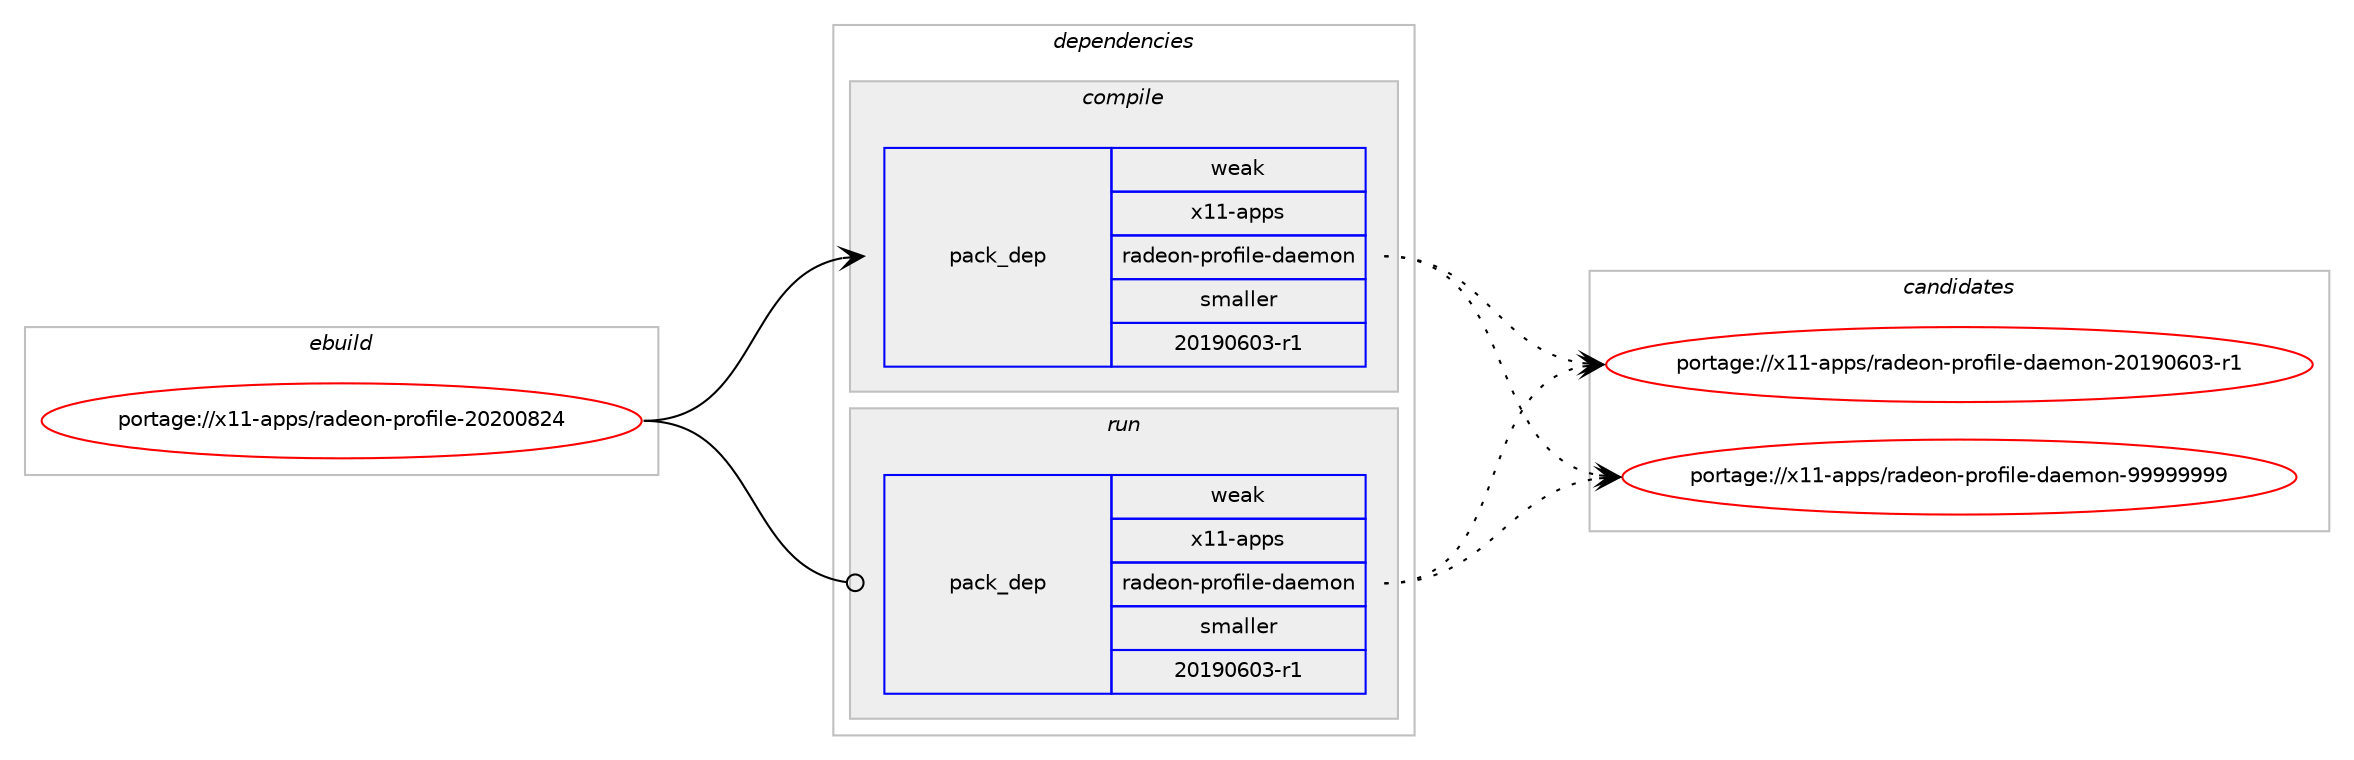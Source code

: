 digraph prolog {

# *************
# Graph options
# *************

newrank=true;
concentrate=true;
compound=true;
graph [rankdir=LR,fontname=Helvetica,fontsize=10,ranksep=1.5];#, ranksep=2.5, nodesep=0.2];
edge  [arrowhead=vee];
node  [fontname=Helvetica,fontsize=10];

# **********
# The ebuild
# **********

subgraph cluster_leftcol {
color=gray;
rank=same;
label=<<i>ebuild</i>>;
id [label="portage://x11-apps/radeon-profile-20200824", color=red, width=4, href="../x11-apps/radeon-profile-20200824.svg"];
}

# ****************
# The dependencies
# ****************

subgraph cluster_midcol {
color=gray;
label=<<i>dependencies</i>>;
subgraph cluster_compile {
fillcolor="#eeeeee";
style=filled;
label=<<i>compile</i>>;
# *** BEGIN UNKNOWN DEPENDENCY TYPE (TODO) ***
# id -> package_dependency(portage://x11-apps/radeon-profile-20200824,install,no,dev-qt,qtcharts,none,[,,],[slot(5)],[])
# *** END UNKNOWN DEPENDENCY TYPE (TODO) ***

# *** BEGIN UNKNOWN DEPENDENCY TYPE (TODO) ***
# id -> package_dependency(portage://x11-apps/radeon-profile-20200824,install,no,dev-qt,qtconcurrent,none,[,,],[slot(5)],[])
# *** END UNKNOWN DEPENDENCY TYPE (TODO) ***

# *** BEGIN UNKNOWN DEPENDENCY TYPE (TODO) ***
# id -> package_dependency(portage://x11-apps/radeon-profile-20200824,install,no,dev-qt,qtcore,none,[,,],[slot(5)],[])
# *** END UNKNOWN DEPENDENCY TYPE (TODO) ***

# *** BEGIN UNKNOWN DEPENDENCY TYPE (TODO) ***
# id -> package_dependency(portage://x11-apps/radeon-profile-20200824,install,no,dev-qt,qtgui,none,[,,],[slot(5)],[])
# *** END UNKNOWN DEPENDENCY TYPE (TODO) ***

# *** BEGIN UNKNOWN DEPENDENCY TYPE (TODO) ***
# id -> package_dependency(portage://x11-apps/radeon-profile-20200824,install,no,dev-qt,qtnetwork,none,[,,],[slot(5)],[])
# *** END UNKNOWN DEPENDENCY TYPE (TODO) ***

# *** BEGIN UNKNOWN DEPENDENCY TYPE (TODO) ***
# id -> package_dependency(portage://x11-apps/radeon-profile-20200824,install,no,dev-qt,qtwidgets,none,[,,],[slot(5)],[])
# *** END UNKNOWN DEPENDENCY TYPE (TODO) ***

# *** BEGIN UNKNOWN DEPENDENCY TYPE (TODO) ***
# id -> package_dependency(portage://x11-apps/radeon-profile-20200824,install,no,media-libs,mesa,none,[,,],[],[use(enable(X),positive)])
# *** END UNKNOWN DEPENDENCY TYPE (TODO) ***

# *** BEGIN UNKNOWN DEPENDENCY TYPE (TODO) ***
# id -> package_dependency(portage://x11-apps/radeon-profile-20200824,install,no,x11-libs,libX11,none,[,,],[],[])
# *** END UNKNOWN DEPENDENCY TYPE (TODO) ***

# *** BEGIN UNKNOWN DEPENDENCY TYPE (TODO) ***
# id -> package_dependency(portage://x11-apps/radeon-profile-20200824,install,no,x11-libs,libXrandr,none,[,,],[],[])
# *** END UNKNOWN DEPENDENCY TYPE (TODO) ***

# *** BEGIN UNKNOWN DEPENDENCY TYPE (TODO) ***
# id -> package_dependency(portage://x11-apps/radeon-profile-20200824,install,no,x11-libs,libdrm,none,[,,],[],[])
# *** END UNKNOWN DEPENDENCY TYPE (TODO) ***

subgraph pack105737 {
dependency227433 [label=<<TABLE BORDER="0" CELLBORDER="1" CELLSPACING="0" CELLPADDING="4" WIDTH="220"><TR><TD ROWSPAN="6" CELLPADDING="30">pack_dep</TD></TR><TR><TD WIDTH="110">weak</TD></TR><TR><TD>x11-apps</TD></TR><TR><TD>radeon-profile-daemon</TD></TR><TR><TD>smaller</TD></TR><TR><TD>20190603-r1</TD></TR></TABLE>>, shape=none, color=blue];
}
id:e -> dependency227433:w [weight=20,style="solid",arrowhead="vee"];
}
subgraph cluster_compileandrun {
fillcolor="#eeeeee";
style=filled;
label=<<i>compile and run</i>>;
}
subgraph cluster_run {
fillcolor="#eeeeee";
style=filled;
label=<<i>run</i>>;
# *** BEGIN UNKNOWN DEPENDENCY TYPE (TODO) ***
# id -> package_dependency(portage://x11-apps/radeon-profile-20200824,run,no,dev-qt,qtcharts,none,[,,],[slot(5)],[])
# *** END UNKNOWN DEPENDENCY TYPE (TODO) ***

# *** BEGIN UNKNOWN DEPENDENCY TYPE (TODO) ***
# id -> package_dependency(portage://x11-apps/radeon-profile-20200824,run,no,dev-qt,qtcore,none,[,,],[slot(5)],[])
# *** END UNKNOWN DEPENDENCY TYPE (TODO) ***

# *** BEGIN UNKNOWN DEPENDENCY TYPE (TODO) ***
# id -> package_dependency(portage://x11-apps/radeon-profile-20200824,run,no,dev-qt,qtgui,none,[,,],[slot(5)],[])
# *** END UNKNOWN DEPENDENCY TYPE (TODO) ***

# *** BEGIN UNKNOWN DEPENDENCY TYPE (TODO) ***
# id -> package_dependency(portage://x11-apps/radeon-profile-20200824,run,no,dev-qt,qtnetwork,none,[,,],[slot(5)],[])
# *** END UNKNOWN DEPENDENCY TYPE (TODO) ***

# *** BEGIN UNKNOWN DEPENDENCY TYPE (TODO) ***
# id -> package_dependency(portage://x11-apps/radeon-profile-20200824,run,no,dev-qt,qtwidgets,none,[,,],[slot(5)],[])
# *** END UNKNOWN DEPENDENCY TYPE (TODO) ***

# *** BEGIN UNKNOWN DEPENDENCY TYPE (TODO) ***
# id -> package_dependency(portage://x11-apps/radeon-profile-20200824,run,no,x11-libs,libX11,none,[,,],[],[])
# *** END UNKNOWN DEPENDENCY TYPE (TODO) ***

# *** BEGIN UNKNOWN DEPENDENCY TYPE (TODO) ***
# id -> package_dependency(portage://x11-apps/radeon-profile-20200824,run,no,x11-libs,libXrandr,none,[,,],[],[])
# *** END UNKNOWN DEPENDENCY TYPE (TODO) ***

subgraph pack105738 {
dependency227434 [label=<<TABLE BORDER="0" CELLBORDER="1" CELLSPACING="0" CELLPADDING="4" WIDTH="220"><TR><TD ROWSPAN="6" CELLPADDING="30">pack_dep</TD></TR><TR><TD WIDTH="110">weak</TD></TR><TR><TD>x11-apps</TD></TR><TR><TD>radeon-profile-daemon</TD></TR><TR><TD>smaller</TD></TR><TR><TD>20190603-r1</TD></TR></TABLE>>, shape=none, color=blue];
}
id:e -> dependency227434:w [weight=20,style="solid",arrowhead="odot"];
}
}

# **************
# The candidates
# **************

subgraph cluster_choices {
rank=same;
color=gray;
label=<<i>candidates</i>>;

subgraph choice105737 {
color=black;
nodesep=1;
choice1204949459711211211547114971001011111104511211411110210510810145100971011091111104550484957485448514511449 [label="portage://x11-apps/radeon-profile-daemon-20190603-r1", color=red, width=4,href="../x11-apps/radeon-profile-daemon-20190603-r1.svg"];
choice120494945971121121154711497100101111110451121141111021051081014510097101109111110455757575757575757 [label="portage://x11-apps/radeon-profile-daemon-99999999", color=red, width=4,href="../x11-apps/radeon-profile-daemon-99999999.svg"];
dependency227433:e -> choice1204949459711211211547114971001011111104511211411110210510810145100971011091111104550484957485448514511449:w [style=dotted,weight="100"];
dependency227433:e -> choice120494945971121121154711497100101111110451121141111021051081014510097101109111110455757575757575757:w [style=dotted,weight="100"];
}
subgraph choice105738 {
color=black;
nodesep=1;
choice1204949459711211211547114971001011111104511211411110210510810145100971011091111104550484957485448514511449 [label="portage://x11-apps/radeon-profile-daemon-20190603-r1", color=red, width=4,href="../x11-apps/radeon-profile-daemon-20190603-r1.svg"];
choice120494945971121121154711497100101111110451121141111021051081014510097101109111110455757575757575757 [label="portage://x11-apps/radeon-profile-daemon-99999999", color=red, width=4,href="../x11-apps/radeon-profile-daemon-99999999.svg"];
dependency227434:e -> choice1204949459711211211547114971001011111104511211411110210510810145100971011091111104550484957485448514511449:w [style=dotted,weight="100"];
dependency227434:e -> choice120494945971121121154711497100101111110451121141111021051081014510097101109111110455757575757575757:w [style=dotted,weight="100"];
}
}

}

